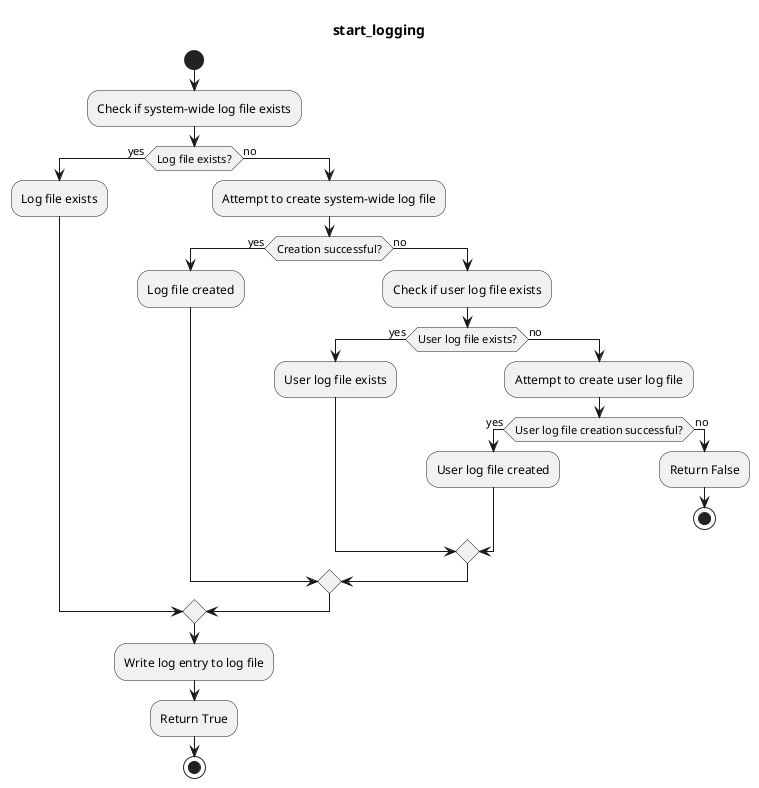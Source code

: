 @startuml start_logging
title start_logging
start
:Check if system-wide log file exists;
if (Log file exists?) then (yes)
  :Log file exists;
else (no)
  :Attempt to create system-wide log file;
  if (Creation successful?) then (yes)
    :Log file created;
  else (no)
    :Check if user log file exists;
    if (User log file exists?) then (yes)
      :User log file exists;
    else (no)
      :Attempt to create user log file;
      if (User log file creation successful?) then (yes)
        :User log file created;
      else (no)
        :Return False;
        stop
      endif
    endif
  endif
endif
:Write log entry to log file;
:Return True;
stop
@enduml